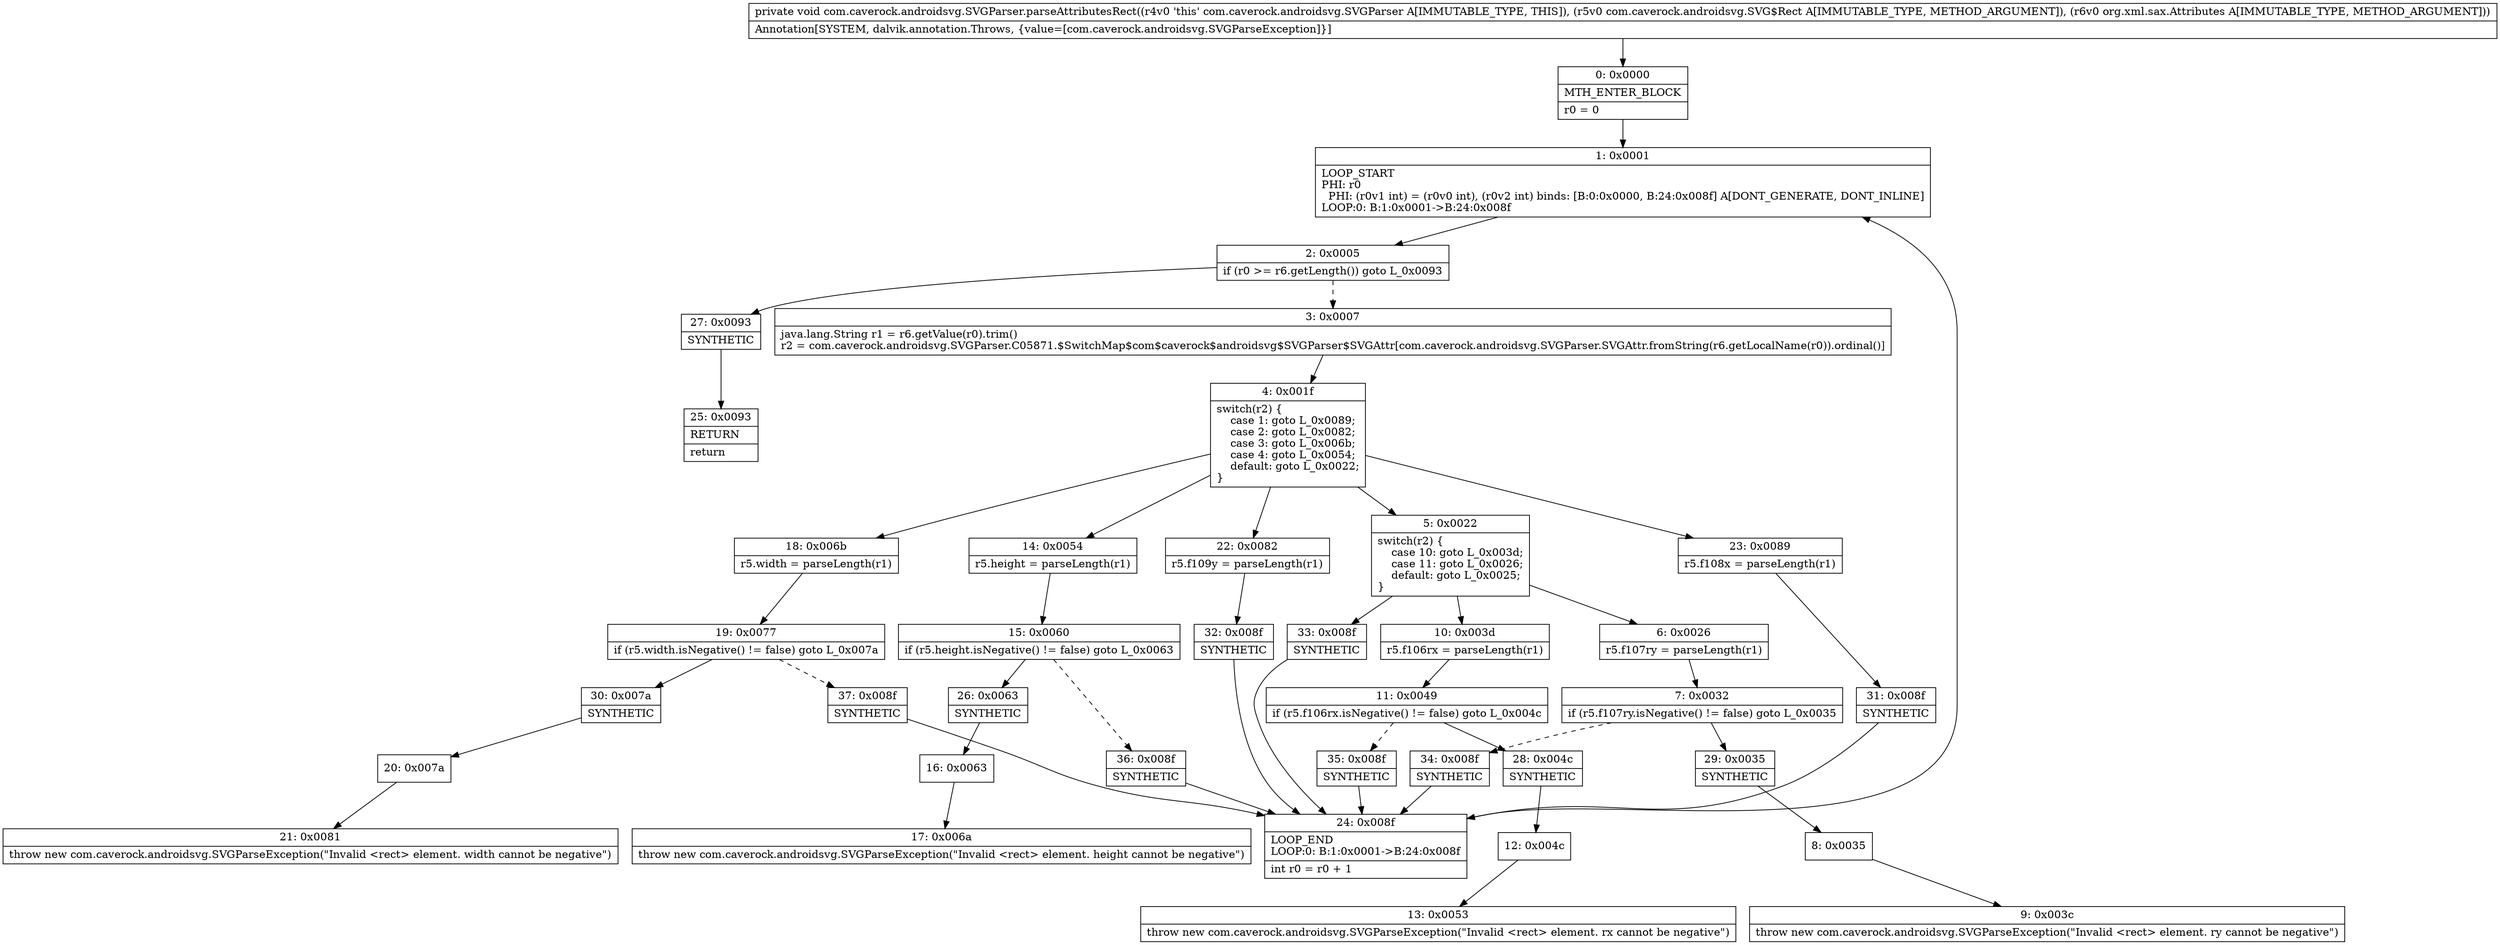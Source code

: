digraph "CFG forcom.caverock.androidsvg.SVGParser.parseAttributesRect(Lcom\/caverock\/androidsvg\/SVG$Rect;Lorg\/xml\/sax\/Attributes;)V" {
Node_0 [shape=record,label="{0\:\ 0x0000|MTH_ENTER_BLOCK\l|r0 = 0\l}"];
Node_1 [shape=record,label="{1\:\ 0x0001|LOOP_START\lPHI: r0 \l  PHI: (r0v1 int) = (r0v0 int), (r0v2 int) binds: [B:0:0x0000, B:24:0x008f] A[DONT_GENERATE, DONT_INLINE]\lLOOP:0: B:1:0x0001\-\>B:24:0x008f\l}"];
Node_2 [shape=record,label="{2\:\ 0x0005|if (r0 \>= r6.getLength()) goto L_0x0093\l}"];
Node_3 [shape=record,label="{3\:\ 0x0007|java.lang.String r1 = r6.getValue(r0).trim()\lr2 = com.caverock.androidsvg.SVGParser.C05871.$SwitchMap$com$caverock$androidsvg$SVGParser$SVGAttr[com.caverock.androidsvg.SVGParser.SVGAttr.fromString(r6.getLocalName(r0)).ordinal()]\l}"];
Node_4 [shape=record,label="{4\:\ 0x001f|switch(r2) \{\l    case 1: goto L_0x0089;\l    case 2: goto L_0x0082;\l    case 3: goto L_0x006b;\l    case 4: goto L_0x0054;\l    default: goto L_0x0022;\l\}\l}"];
Node_5 [shape=record,label="{5\:\ 0x0022|switch(r2) \{\l    case 10: goto L_0x003d;\l    case 11: goto L_0x0026;\l    default: goto L_0x0025;\l\}\l}"];
Node_6 [shape=record,label="{6\:\ 0x0026|r5.f107ry = parseLength(r1)\l}"];
Node_7 [shape=record,label="{7\:\ 0x0032|if (r5.f107ry.isNegative() != false) goto L_0x0035\l}"];
Node_8 [shape=record,label="{8\:\ 0x0035}"];
Node_9 [shape=record,label="{9\:\ 0x003c|throw new com.caverock.androidsvg.SVGParseException(\"Invalid \<rect\> element. ry cannot be negative\")\l}"];
Node_10 [shape=record,label="{10\:\ 0x003d|r5.f106rx = parseLength(r1)\l}"];
Node_11 [shape=record,label="{11\:\ 0x0049|if (r5.f106rx.isNegative() != false) goto L_0x004c\l}"];
Node_12 [shape=record,label="{12\:\ 0x004c}"];
Node_13 [shape=record,label="{13\:\ 0x0053|throw new com.caverock.androidsvg.SVGParseException(\"Invalid \<rect\> element. rx cannot be negative\")\l}"];
Node_14 [shape=record,label="{14\:\ 0x0054|r5.height = parseLength(r1)\l}"];
Node_15 [shape=record,label="{15\:\ 0x0060|if (r5.height.isNegative() != false) goto L_0x0063\l}"];
Node_16 [shape=record,label="{16\:\ 0x0063}"];
Node_17 [shape=record,label="{17\:\ 0x006a|throw new com.caverock.androidsvg.SVGParseException(\"Invalid \<rect\> element. height cannot be negative\")\l}"];
Node_18 [shape=record,label="{18\:\ 0x006b|r5.width = parseLength(r1)\l}"];
Node_19 [shape=record,label="{19\:\ 0x0077|if (r5.width.isNegative() != false) goto L_0x007a\l}"];
Node_20 [shape=record,label="{20\:\ 0x007a}"];
Node_21 [shape=record,label="{21\:\ 0x0081|throw new com.caverock.androidsvg.SVGParseException(\"Invalid \<rect\> element. width cannot be negative\")\l}"];
Node_22 [shape=record,label="{22\:\ 0x0082|r5.f109y = parseLength(r1)\l}"];
Node_23 [shape=record,label="{23\:\ 0x0089|r5.f108x = parseLength(r1)\l}"];
Node_24 [shape=record,label="{24\:\ 0x008f|LOOP_END\lLOOP:0: B:1:0x0001\-\>B:24:0x008f\l|int r0 = r0 + 1\l}"];
Node_25 [shape=record,label="{25\:\ 0x0093|RETURN\l|return\l}"];
Node_26 [shape=record,label="{26\:\ 0x0063|SYNTHETIC\l}"];
Node_27 [shape=record,label="{27\:\ 0x0093|SYNTHETIC\l}"];
Node_28 [shape=record,label="{28\:\ 0x004c|SYNTHETIC\l}"];
Node_29 [shape=record,label="{29\:\ 0x0035|SYNTHETIC\l}"];
Node_30 [shape=record,label="{30\:\ 0x007a|SYNTHETIC\l}"];
Node_31 [shape=record,label="{31\:\ 0x008f|SYNTHETIC\l}"];
Node_32 [shape=record,label="{32\:\ 0x008f|SYNTHETIC\l}"];
Node_33 [shape=record,label="{33\:\ 0x008f|SYNTHETIC\l}"];
Node_34 [shape=record,label="{34\:\ 0x008f|SYNTHETIC\l}"];
Node_35 [shape=record,label="{35\:\ 0x008f|SYNTHETIC\l}"];
Node_36 [shape=record,label="{36\:\ 0x008f|SYNTHETIC\l}"];
Node_37 [shape=record,label="{37\:\ 0x008f|SYNTHETIC\l}"];
MethodNode[shape=record,label="{private void com.caverock.androidsvg.SVGParser.parseAttributesRect((r4v0 'this' com.caverock.androidsvg.SVGParser A[IMMUTABLE_TYPE, THIS]), (r5v0 com.caverock.androidsvg.SVG$Rect A[IMMUTABLE_TYPE, METHOD_ARGUMENT]), (r6v0 org.xml.sax.Attributes A[IMMUTABLE_TYPE, METHOD_ARGUMENT]))  | Annotation[SYSTEM, dalvik.annotation.Throws, \{value=[com.caverock.androidsvg.SVGParseException]\}]\l}"];
MethodNode -> Node_0;
Node_0 -> Node_1;
Node_1 -> Node_2;
Node_2 -> Node_3[style=dashed];
Node_2 -> Node_27;
Node_3 -> Node_4;
Node_4 -> Node_5;
Node_4 -> Node_14;
Node_4 -> Node_18;
Node_4 -> Node_22;
Node_4 -> Node_23;
Node_5 -> Node_6;
Node_5 -> Node_10;
Node_5 -> Node_33;
Node_6 -> Node_7;
Node_7 -> Node_29;
Node_7 -> Node_34[style=dashed];
Node_8 -> Node_9;
Node_10 -> Node_11;
Node_11 -> Node_28;
Node_11 -> Node_35[style=dashed];
Node_12 -> Node_13;
Node_14 -> Node_15;
Node_15 -> Node_26;
Node_15 -> Node_36[style=dashed];
Node_16 -> Node_17;
Node_18 -> Node_19;
Node_19 -> Node_30;
Node_19 -> Node_37[style=dashed];
Node_20 -> Node_21;
Node_22 -> Node_32;
Node_23 -> Node_31;
Node_24 -> Node_1;
Node_26 -> Node_16;
Node_27 -> Node_25;
Node_28 -> Node_12;
Node_29 -> Node_8;
Node_30 -> Node_20;
Node_31 -> Node_24;
Node_32 -> Node_24;
Node_33 -> Node_24;
Node_34 -> Node_24;
Node_35 -> Node_24;
Node_36 -> Node_24;
Node_37 -> Node_24;
}

